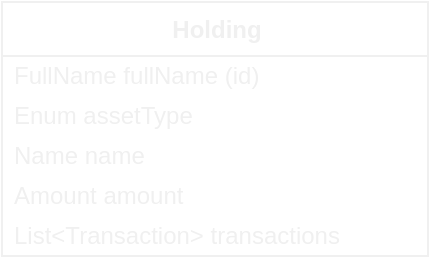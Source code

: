 <mxfile>
    <diagram id="jyM7Dry7akG6XX9Me1GQ" name="Model">
        <mxGraphModel dx="-2530" dy="-5148" grid="0" gridSize="10" guides="1" tooltips="1" connect="1" arrows="1" fold="1" page="1" pageScale="1" pageWidth="850" pageHeight="1100" math="0" shadow="0">
            <root>
                <mxCell id="0"/>
                <mxCell id="1" parent="0"/>
                <mxCell id="9" value="&lt;b&gt;Holding&lt;/b&gt;" style="swimlane;fontStyle=0;align=center;verticalAlign=top;childLayout=stackLayout;horizontal=1;startSize=27;horizontalStack=0;resizeParent=1;resizeParentMax=0;resizeLast=0;collapsible=0;marginBottom=0;html=1;labelBackgroundColor=none;fontColor=#F0F0F0;strokeColor=#F0F0F0;" parent="1" vertex="1">
                    <mxGeometry x="4280" y="5517" width="213" height="127" as="geometry"/>
                </mxCell>
                <mxCell id="A3ndZStXYq0wOSe1JPbC-16" value="FullName fullName (id)" style="text;html=1;strokeColor=none;fillColor=none;align=left;verticalAlign=middle;spacingLeft=4;spacingRight=4;overflow=hidden;rotatable=0;points=[[0,0.5],[1,0.5]];portConstraint=eastwest;labelBackgroundColor=none;fontColor=#F0F0F0;" parent="9" vertex="1">
                    <mxGeometry y="27" width="213" height="20" as="geometry"/>
                </mxCell>
                <mxCell id="4" value="Enum assetType" style="text;html=1;strokeColor=none;fillColor=none;align=left;verticalAlign=middle;spacingLeft=4;spacingRight=4;overflow=hidden;rotatable=0;points=[[0,0.5],[1,0.5]];portConstraint=eastwest;labelBackgroundColor=none;fontColor=#F0F0F0;" parent="9" vertex="1">
                    <mxGeometry y="47" width="213" height="20" as="geometry"/>
                </mxCell>
                <mxCell id="8" value="Name name" style="text;html=1;strokeColor=none;fillColor=none;align=left;verticalAlign=middle;spacingLeft=4;spacingRight=4;overflow=hidden;rotatable=0;points=[[0,0.5],[1,0.5]];portConstraint=eastwest;labelBackgroundColor=none;fontColor=#F0F0F0;" parent="9" vertex="1">
                    <mxGeometry y="67" width="213" height="20" as="geometry"/>
                </mxCell>
                <mxCell id="16" value="Amount amount" style="text;html=1;strokeColor=none;fillColor=none;align=left;verticalAlign=middle;spacingLeft=4;spacingRight=4;overflow=hidden;rotatable=0;points=[[0,0.5],[1,0.5]];portConstraint=eastwest;labelBackgroundColor=none;fontColor=#F0F0F0;" parent="9" vertex="1">
                    <mxGeometry y="87" width="213" height="20" as="geometry"/>
                </mxCell>
                <mxCell id="17" value="List&amp;lt;Transaction&amp;gt; transactions" style="text;html=1;strokeColor=none;fillColor=none;align=left;verticalAlign=middle;spacingLeft=4;spacingRight=4;overflow=hidden;rotatable=0;points=[[0,0.5],[1,0.5]];portConstraint=eastwest;labelBackgroundColor=none;fontColor=#F0F0F0;" parent="9" vertex="1">
                    <mxGeometry y="107" width="213" height="20" as="geometry"/>
                </mxCell>
            </root>
        </mxGraphModel>
    </diagram>
    <diagram id="Y6psbzw1-mjbJOXWfqlP" name="Definitions">
        <mxGraphModel dx="-2876" dy="-5148" grid="0" gridSize="10" guides="1" tooltips="1" connect="1" arrows="1" fold="1" page="1" pageScale="1" pageWidth="850" pageHeight="1100" math="0" shadow="0">
            <root>
                <mxCell id="SWuP3zMKrlDV6iKNwATd-0"/>
                <mxCell id="SWuP3zMKrlDV6iKNwATd-1" parent="SWuP3zMKrlDV6iKNwATd-0"/>
                <mxCell id="SWuP3zMKrlDV6iKNwATd-2" value="name examples" style="swimlane;horizontal=0;" parent="SWuP3zMKrlDV6iKNwATd-1" vertex="1">
                    <mxGeometry x="4487" y="5510" width="180" height="270" as="geometry"/>
                </mxCell>
                <mxCell id="SWuP3zMKrlDV6iKNwATd-3" value="Moontree" style="text;html=1;strokeColor=none;fillColor=none;align=center;verticalAlign=middle;whiteSpace=wrap;rounded=0;" parent="SWuP3zMKrlDV6iKNwATd-2" vertex="1">
                    <mxGeometry x="47.5" y="30" width="105" height="30" as="geometry"/>
                </mxCell>
                <mxCell id="SWuP3zMKrlDV6iKNwATd-4" value="Ravencoin" style="text;html=1;strokeColor=none;fillColor=none;align=center;verticalAlign=middle;whiteSpace=wrap;rounded=0;" parent="SWuP3zMKrlDV6iKNwATd-2" vertex="1">
                    <mxGeometry x="47.5" y="70" width="105" height="30" as="geometry"/>
                </mxCell>
                <mxCell id="SWuP3zMKrlDV6iKNwATd-5" value="Moontree" style="text;html=1;strokeColor=none;fillColor=none;align=center;verticalAlign=middle;whiteSpace=wrap;rounded=0;" parent="SWuP3zMKrlDV6iKNwATd-2" vertex="1">
                    <mxGeometry x="47.5" y="120" width="105" height="30" as="geometry"/>
                </mxCell>
                <mxCell id="SWuP3zMKrlDV6iKNwATd-6" value="Nft" style="text;html=1;strokeColor=none;fillColor=none;align=center;verticalAlign=middle;whiteSpace=wrap;rounded=0;" parent="SWuP3zMKrlDV6iKNwATd-2" vertex="1">
                    <mxGeometry x="37.5" y="160" width="125" height="30" as="geometry"/>
                </mxCell>
                <mxCell id="SWuP3zMKrlDV6iKNwATd-7" value="Moontree" style="text;html=1;strokeColor=none;fillColor=none;align=center;verticalAlign=middle;whiteSpace=wrap;rounded=0;" parent="SWuP3zMKrlDV6iKNwATd-2" vertex="1">
                    <mxGeometry x="37.5" y="210" width="125" height="30" as="geometry"/>
                </mxCell>
                <mxCell id="SWuP3zMKrlDV6iKNwATd-8" value="technicalName examples" style="swimlane;horizontal=0;" parent="SWuP3zMKrlDV6iKNwATd-1" vertex="1">
                    <mxGeometry x="4267" y="5510" width="180" height="270" as="geometry"/>
                </mxCell>
                <mxCell id="SWuP3zMKrlDV6iKNwATd-9" value="MOONTREE" style="text;html=1;strokeColor=none;fillColor=none;align=center;verticalAlign=middle;whiteSpace=wrap;rounded=0;" parent="SWuP3zMKrlDV6iKNwATd-8" vertex="1">
                    <mxGeometry x="47.5" y="30" width="105" height="30" as="geometry"/>
                </mxCell>
                <mxCell id="SWuP3zMKrlDV6iKNwATd-10" value="RVN" style="text;html=1;strokeColor=none;fillColor=none;align=center;verticalAlign=middle;whiteSpace=wrap;rounded=0;" parent="SWuP3zMKrlDV6iKNwATd-8" vertex="1">
                    <mxGeometry x="47.5" y="70" width="105" height="30" as="geometry"/>
                </mxCell>
                <mxCell id="SWuP3zMKrlDV6iKNwATd-11" value="MOONTREE!" style="text;html=1;strokeColor=none;fillColor=none;align=center;verticalAlign=middle;whiteSpace=wrap;rounded=0;" parent="SWuP3zMKrlDV6iKNwATd-8" vertex="1">
                    <mxGeometry x="47.5" y="120" width="105" height="30" as="geometry"/>
                </mxCell>
                <mxCell id="SWuP3zMKrlDV6iKNwATd-12" value="MOONTREE/#NFT" style="text;html=1;strokeColor=none;fillColor=none;align=center;verticalAlign=middle;whiteSpace=wrap;rounded=0;" parent="SWuP3zMKrlDV6iKNwATd-8" vertex="1">
                    <mxGeometry x="37.5" y="160" width="125" height="30" as="geometry"/>
                </mxCell>
                <mxCell id="SWuP3zMKrlDV6iKNwATd-13" value="~MOONTREE" style="text;html=1;strokeColor=none;fillColor=none;align=center;verticalAlign=middle;whiteSpace=wrap;rounded=0;" parent="SWuP3zMKrlDV6iKNwATd-8" vertex="1">
                    <mxGeometry x="37.5" y="210" width="125" height="30" as="geometry"/>
                </mxCell>
                <mxCell id="SxLS0MohO47ctOYT6_4X-0" style="edgeStyle=none;html=1;entryX=0;entryY=0.5;entryDx=0;entryDy=0;" parent="SWuP3zMKrlDV6iKNwATd-1" source="SxLS0MohO47ctOYT6_4X-1" target="SxLS0MohO47ctOYT6_4X-2" edge="1">
                    <mxGeometry relative="1" as="geometry"/>
                </mxCell>
                <mxCell id="SxLS0MohO47ctOYT6_4X-1" value="fullName" style="text;html=1;strokeColor=none;fillColor=none;align=center;verticalAlign=middle;whiteSpace=wrap;rounded=0;" parent="SWuP3zMKrlDV6iKNwATd-1" vertex="1">
                    <mxGeometry x="4773" y="5544" width="60" height="30" as="geometry"/>
                </mxCell>
                <mxCell id="SxLS0MohO47ctOYT6_4X-2" value="name" style="text;html=1;strokeColor=none;fillColor=none;align=center;verticalAlign=middle;whiteSpace=wrap;rounded=0;" parent="SWuP3zMKrlDV6iKNwATd-1" vertex="1">
                    <mxGeometry x="4917" y="5544" width="60" height="30" as="geometry"/>
                </mxCell>
                <mxCell id="SxLS0MohO47ctOYT6_4X-3" style="edgeStyle=none;html=1;" parent="SWuP3zMKrlDV6iKNwATd-1" source="SxLS0MohO47ctOYT6_4X-4" edge="1">
                    <mxGeometry relative="1" as="geometry">
                        <mxPoint x="4867" y="5558.924" as="targetPoint"/>
                    </mxGeometry>
                </mxCell>
                <mxCell id="SxLS0MohO47ctOYT6_4X-4" value="Basic Translation:&lt;br&gt;&lt;br&gt;take anything after /&lt;br&gt;and strip out punctuation&lt;br&gt;and capitalize first character" style="rounded=0;whiteSpace=wrap;html=1;" parent="SWuP3zMKrlDV6iKNwATd-1" vertex="1">
                    <mxGeometry x="4773" y="5617" width="188" height="102" as="geometry"/>
                </mxCell>
            </root>
        </mxGraphModel>
    </diagram>
    <diagram id="7XGxT9TCu0bTfMzZmU2E" name="validations">
        <mxGraphModel dx="1374" dy="352" grid="0" gridSize="10" guides="1" tooltips="1" connect="1" arrows="1" fold="1" page="1" pageScale="1" pageWidth="850" pageHeight="1100" math="0" shadow="0">
            <root>
                <mxCell id="1NEFXrKM-2yHa-C00hY5-0"/>
                <mxCell id="1NEFXrKM-2yHa-C00hY5-1" parent="1NEFXrKM-2yHa-C00hY5-0"/>
                <mxCell id="xAl_G0u6JJxmdyfb8Lo_-2" value="Holding" style="swimlane;" parent="1NEFXrKM-2yHa-C00hY5-1" vertex="1">
                    <mxGeometry x="10" y="10" width="770" height="300" as="geometry"/>
                </mxCell>
                <mxCell id="X8dxb1v9L5_5CWPf3Pyq-9" value="FullName" style="swimlane;fontStyle=0;childLayout=stackLayout;horizontal=1;startSize=30;horizontalStack=0;resizeParent=1;resizeParentMax=0;resizeLast=0;collapsible=1;marginBottom=0;" parent="xAl_G0u6JJxmdyfb8Lo_-2" vertex="1">
                    <mxGeometry x="10" y="40" width="390" height="60" as="geometry"/>
                </mxCell>
                <mxCell id="X8dxb1v9L5_5CWPf3Pyq-10" value="2 - 31 characters" style="text;strokeColor=none;fillColor=none;align=left;verticalAlign=middle;spacingLeft=4;spacingRight=4;overflow=hidden;points=[[0,0.5],[1,0.5]];portConstraint=eastwest;rotatable=0;" parent="X8dxb1v9L5_5CWPf3Pyq-9" vertex="1">
                    <mxGeometry y="30" width="390" height="30" as="geometry"/>
                </mxCell>
                <mxCell id="X8dxb1v9L5_5CWPf3Pyq-13" value="Name" style="swimlane;fontStyle=0;childLayout=stackLayout;horizontal=1;startSize=30;horizontalStack=0;resizeParent=1;resizeParentMax=0;resizeLast=0;collapsible=1;marginBottom=0;" parent="xAl_G0u6JJxmdyfb8Lo_-2" vertex="1">
                    <mxGeometry x="10" y="120" width="390" height="60" as="geometry"/>
                </mxCell>
                <mxCell id="X8dxb1v9L5_5CWPf3Pyq-14" value="(same as FullName)" style="text;strokeColor=none;fillColor=none;align=left;verticalAlign=middle;spacingLeft=4;spacingRight=4;overflow=hidden;points=[[0,0.5],[1,0.5]];portConstraint=eastwest;rotatable=0;" parent="X8dxb1v9L5_5CWPf3Pyq-13" vertex="1">
                    <mxGeometry y="30" width="390" height="30" as="geometry"/>
                </mxCell>
                <mxCell id="X8dxb1v9L5_5CWPf3Pyq-16" value="Amount" style="swimlane;fontStyle=0;childLayout=stackLayout;horizontal=1;startSize=30;horizontalStack=0;resizeParent=1;resizeParentMax=0;resizeLast=0;collapsible=1;marginBottom=0;" parent="xAl_G0u6JJxmdyfb8Lo_-2" vertex="1">
                    <mxGeometry x="10" y="200" width="390" height="90" as="geometry"/>
                </mxCell>
                <mxCell id="X8dxb1v9L5_5CWPf3Pyq-17" value="0 - 21 billion inclusive" style="text;strokeColor=none;fillColor=none;align=left;verticalAlign=middle;spacingLeft=4;spacingRight=4;overflow=hidden;points=[[0,0.5],[1,0.5]];portConstraint=eastwest;rotatable=0;" parent="X8dxb1v9L5_5CWPf3Pyq-16" vertex="1">
                    <mxGeometry y="30" width="390" height="30" as="geometry"/>
                </mxCell>
                <mxCell id="X8dxb1v9L5_5CWPf3Pyq-18" value="right side of decimal 0-8 length inclusive" style="text;strokeColor=none;fillColor=none;align=left;verticalAlign=middle;spacingLeft=4;spacingRight=4;overflow=hidden;points=[[0,0.5],[1,0.5]];portConstraint=eastwest;rotatable=0;" parent="X8dxb1v9L5_5CWPf3Pyq-16" vertex="1">
                    <mxGeometry y="60" width="390" height="30" as="geometry"/>
                </mxCell>
            </root>
        </mxGraphModel>
    </diagram>
</mxfile>